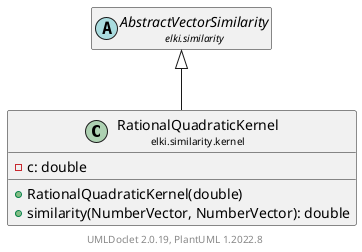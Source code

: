 @startuml
    remove .*\.(Instance|Par|Parameterizer|Factory)$
    set namespaceSeparator none
    hide empty fields
    hide empty methods

    class "<size:14>RationalQuadraticKernel\n<size:10>elki.similarity.kernel" as elki.similarity.kernel.RationalQuadraticKernel [[RationalQuadraticKernel.html]] {
        -c: double
        +RationalQuadraticKernel(double)
        +similarity(NumberVector, NumberVector): double
    }

    abstract class "<size:14>AbstractVectorSimilarity\n<size:10>elki.similarity" as elki.similarity.AbstractVectorSimilarity [[../AbstractVectorSimilarity.html]]
    class "<size:14>RationalQuadraticKernel.Par\n<size:10>elki.similarity.kernel" as elki.similarity.kernel.RationalQuadraticKernel.Par [[RationalQuadraticKernel.Par.html]]

    elki.similarity.AbstractVectorSimilarity <|-- elki.similarity.kernel.RationalQuadraticKernel
    elki.similarity.kernel.RationalQuadraticKernel +-- elki.similarity.kernel.RationalQuadraticKernel.Par

    center footer UMLDoclet 2.0.19, PlantUML 1.2022.8
@enduml

